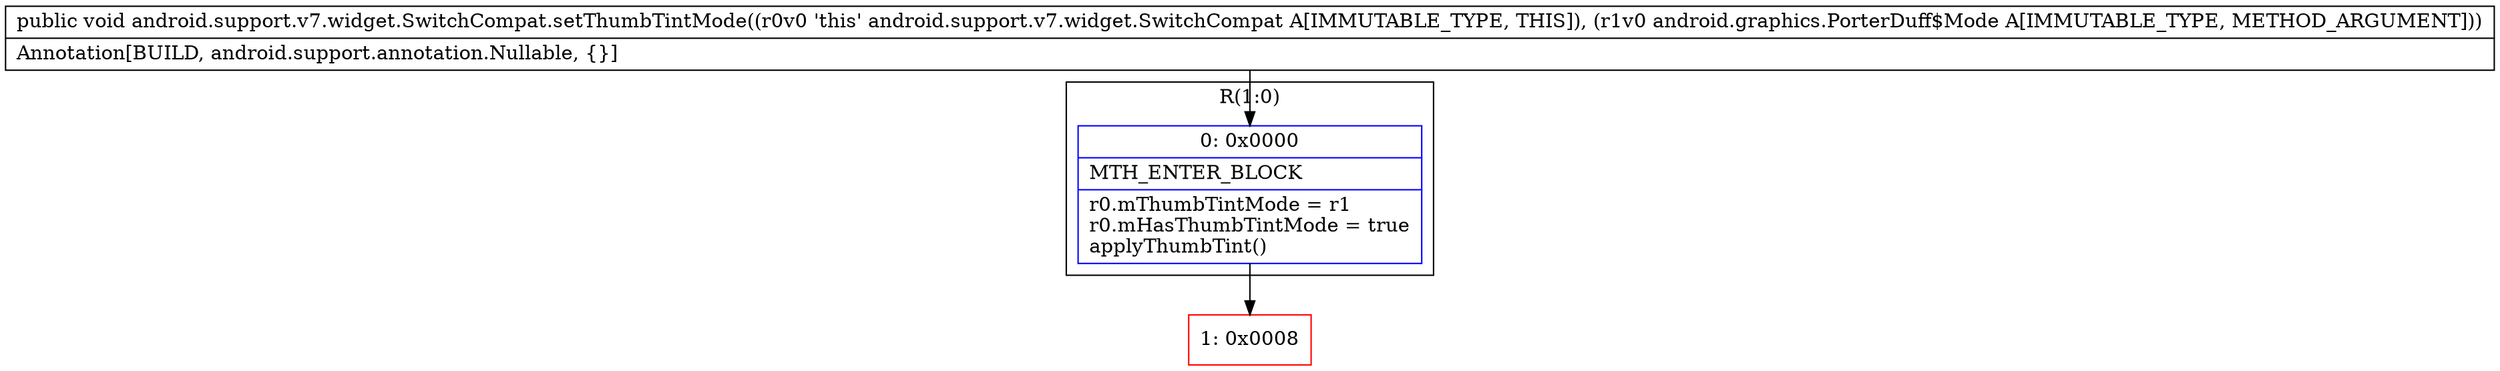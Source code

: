 digraph "CFG forandroid.support.v7.widget.SwitchCompat.setThumbTintMode(Landroid\/graphics\/PorterDuff$Mode;)V" {
subgraph cluster_Region_1668096461 {
label = "R(1:0)";
node [shape=record,color=blue];
Node_0 [shape=record,label="{0\:\ 0x0000|MTH_ENTER_BLOCK\l|r0.mThumbTintMode = r1\lr0.mHasThumbTintMode = true\lapplyThumbTint()\l}"];
}
Node_1 [shape=record,color=red,label="{1\:\ 0x0008}"];
MethodNode[shape=record,label="{public void android.support.v7.widget.SwitchCompat.setThumbTintMode((r0v0 'this' android.support.v7.widget.SwitchCompat A[IMMUTABLE_TYPE, THIS]), (r1v0 android.graphics.PorterDuff$Mode A[IMMUTABLE_TYPE, METHOD_ARGUMENT]))  | Annotation[BUILD, android.support.annotation.Nullable, \{\}]\l}"];
MethodNode -> Node_0;
Node_0 -> Node_1;
}

